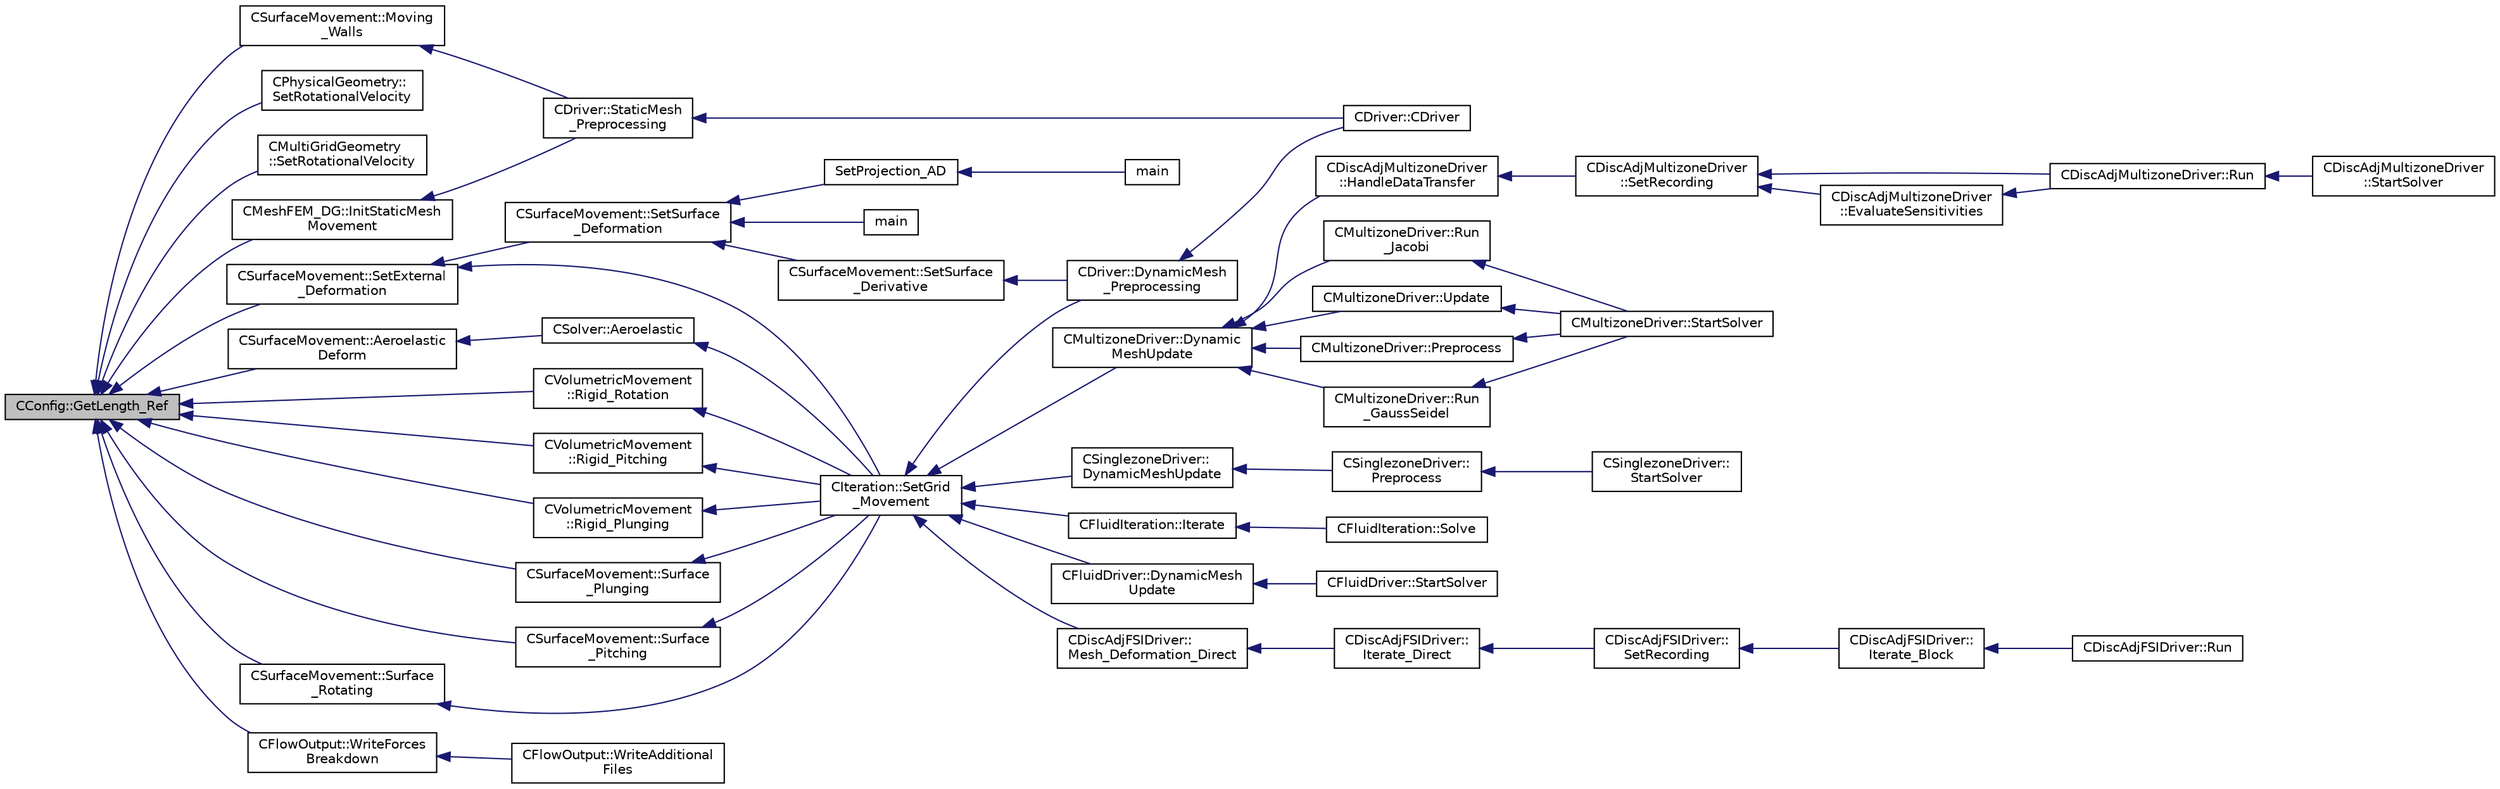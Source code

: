 digraph "CConfig::GetLength_Ref"
{
  edge [fontname="Helvetica",fontsize="10",labelfontname="Helvetica",labelfontsize="10"];
  node [fontname="Helvetica",fontsize="10",shape=record];
  rankdir="LR";
  Node6076 [label="CConfig::GetLength_Ref",height=0.2,width=0.4,color="black", fillcolor="grey75", style="filled", fontcolor="black"];
  Node6076 -> Node6077 [dir="back",color="midnightblue",fontsize="10",style="solid",fontname="Helvetica"];
  Node6077 [label="CMeshFEM_DG::InitStaticMesh\lMovement",height=0.2,width=0.4,color="black", fillcolor="white", style="filled",URL="$class_c_mesh_f_e_m___d_g.html#a8ccc33690aa6200687aee614357ab97d",tooltip="Function to compute the grid velocities for static problems. "];
  Node6077 -> Node6078 [dir="back",color="midnightblue",fontsize="10",style="solid",fontname="Helvetica"];
  Node6078 [label="CDriver::StaticMesh\l_Preprocessing",height=0.2,width=0.4,color="black", fillcolor="white", style="filled",URL="$class_c_driver.html#ac4ac2e6f55c3956cfa44e07e03509112",tooltip="Initiate value for static mesh movement such as the gridVel for the ROTATING frame. "];
  Node6078 -> Node6079 [dir="back",color="midnightblue",fontsize="10",style="solid",fontname="Helvetica"];
  Node6079 [label="CDriver::CDriver",height=0.2,width=0.4,color="black", fillcolor="white", style="filled",URL="$class_c_driver.html#a3fca4a013a6efa9bbb38fe78a86b5f3d",tooltip="Constructor of the class. "];
  Node6076 -> Node6080 [dir="back",color="midnightblue",fontsize="10",style="solid",fontname="Helvetica"];
  Node6080 [label="CPhysicalGeometry::\lSetRotationalVelocity",height=0.2,width=0.4,color="black", fillcolor="white", style="filled",URL="$class_c_physical_geometry.html#a97629b0f182ce81f9dd0b8187d6c5069",tooltip="Set the rotational velocity at each node. "];
  Node6076 -> Node6081 [dir="back",color="midnightblue",fontsize="10",style="solid",fontname="Helvetica"];
  Node6081 [label="CMultiGridGeometry\l::SetRotationalVelocity",height=0.2,width=0.4,color="black", fillcolor="white", style="filled",URL="$class_c_multi_grid_geometry.html#a38bb797133b1ff7554038bd0ce2b6ec1",tooltip="Set the rotational velocity at each grid point on a coarse mesh. "];
  Node6076 -> Node6082 [dir="back",color="midnightblue",fontsize="10",style="solid",fontname="Helvetica"];
  Node6082 [label="CVolumetricMovement\l::Rigid_Rotation",height=0.2,width=0.4,color="black", fillcolor="white", style="filled",URL="$class_c_volumetric_movement.html#a316597f05a787ca1b683aba66214110b",tooltip="Unsteady grid movement using rigid mesh rotation. "];
  Node6082 -> Node6083 [dir="back",color="midnightblue",fontsize="10",style="solid",fontname="Helvetica"];
  Node6083 [label="CIteration::SetGrid\l_Movement",height=0.2,width=0.4,color="black", fillcolor="white", style="filled",URL="$class_c_iteration.html#a7b36785762f6b0c214569b185b858b6c",tooltip="Updates the positions and grid velocities for dynamic meshes between physical time steps..."];
  Node6083 -> Node6084 [dir="back",color="midnightblue",fontsize="10",style="solid",fontname="Helvetica"];
  Node6084 [label="CDriver::DynamicMesh\l_Preprocessing",height=0.2,width=0.4,color="black", fillcolor="white", style="filled",URL="$class_c_driver.html#af585d91d9c08dbddcc2b3e67dd5f5af9",tooltip="GridMovement_Preprocessing. "];
  Node6084 -> Node6079 [dir="back",color="midnightblue",fontsize="10",style="solid",fontname="Helvetica"];
  Node6083 -> Node6085 [dir="back",color="midnightblue",fontsize="10",style="solid",fontname="Helvetica"];
  Node6085 [label="CFluidDriver::DynamicMesh\lUpdate",height=0.2,width=0.4,color="black", fillcolor="white", style="filled",URL="$class_c_fluid_driver.html#a4eee67049f34a1875a42afa470e9f828",tooltip="Perform a dynamic mesh deformation, included grid velocity computation and the update of the multigri..."];
  Node6085 -> Node6086 [dir="back",color="midnightblue",fontsize="10",style="solid",fontname="Helvetica"];
  Node6086 [label="CFluidDriver::StartSolver",height=0.2,width=0.4,color="black", fillcolor="white", style="filled",URL="$class_c_fluid_driver.html#a1c122d5a4b5f562f69a84aef2b8bd6d5",tooltip="Launch the computation for all zones and all physics. "];
  Node6083 -> Node6087 [dir="back",color="midnightblue",fontsize="10",style="solid",fontname="Helvetica"];
  Node6087 [label="CDiscAdjFSIDriver::\lMesh_Deformation_Direct",height=0.2,width=0.4,color="black", fillcolor="white", style="filled",URL="$class_c_disc_adj_f_s_i_driver.html#ad683500d6b3773af342165b1b18f5c59",tooltip="Run a direct mesh deformation. "];
  Node6087 -> Node6088 [dir="back",color="midnightblue",fontsize="10",style="solid",fontname="Helvetica"];
  Node6088 [label="CDiscAdjFSIDriver::\lIterate_Direct",height=0.2,width=0.4,color="black", fillcolor="white", style="filled",URL="$class_c_disc_adj_f_s_i_driver.html#acd9e7f14d860522e48ba2b6db34efd49",tooltip="Iterate the direct solver for recording. "];
  Node6088 -> Node6089 [dir="back",color="midnightblue",fontsize="10",style="solid",fontname="Helvetica"];
  Node6089 [label="CDiscAdjFSIDriver::\lSetRecording",height=0.2,width=0.4,color="black", fillcolor="white", style="filled",URL="$class_c_disc_adj_f_s_i_driver.html#ab07394a77802e469a321ccd1b10cb988",tooltip="Set the recording for a Discrete Adjoint iteration for the FSI problem. "];
  Node6089 -> Node6090 [dir="back",color="midnightblue",fontsize="10",style="solid",fontname="Helvetica"];
  Node6090 [label="CDiscAdjFSIDriver::\lIterate_Block",height=0.2,width=0.4,color="black", fillcolor="white", style="filled",URL="$class_c_disc_adj_f_s_i_driver.html#a84949f139fa795b7d34d6ff77e82eb5c",tooltip="Iterate a certain block for adjoint FSI - may be the whole set of variables or independent and subite..."];
  Node6090 -> Node6091 [dir="back",color="midnightblue",fontsize="10",style="solid",fontname="Helvetica"];
  Node6091 [label="CDiscAdjFSIDriver::Run",height=0.2,width=0.4,color="black", fillcolor="white", style="filled",URL="$class_c_disc_adj_f_s_i_driver.html#a2e965d6e9c4dcfc296077cae225cab21",tooltip="Run a Discrete Adjoint iteration for the FSI problem. "];
  Node6083 -> Node6092 [dir="back",color="midnightblue",fontsize="10",style="solid",fontname="Helvetica"];
  Node6092 [label="CMultizoneDriver::Dynamic\lMeshUpdate",height=0.2,width=0.4,color="black", fillcolor="white", style="filled",URL="$class_c_multizone_driver.html#ad28a95a48e9750237a5e2b1bf2c4aac9",tooltip="Perform a dynamic mesh deformation, included grid velocity computation and the update of the multigri..."];
  Node6092 -> Node6093 [dir="back",color="midnightblue",fontsize="10",style="solid",fontname="Helvetica"];
  Node6093 [label="CDiscAdjMultizoneDriver\l::HandleDataTransfer",height=0.2,width=0.4,color="black", fillcolor="white", style="filled",URL="$class_c_disc_adj_multizone_driver.html#ab33de05a7a1f77dcf60014a4a35dd4f1",tooltip="Transfer data between zones and update grids when required. "];
  Node6093 -> Node6094 [dir="back",color="midnightblue",fontsize="10",style="solid",fontname="Helvetica"];
  Node6094 [label="CDiscAdjMultizoneDriver\l::SetRecording",height=0.2,width=0.4,color="black", fillcolor="white", style="filled",URL="$class_c_disc_adj_multizone_driver.html#a441f8669a04147aacab7df463e1dd021",tooltip="Record one iteration of the primal problem within each zone. "];
  Node6094 -> Node6095 [dir="back",color="midnightblue",fontsize="10",style="solid",fontname="Helvetica"];
  Node6095 [label="CDiscAdjMultizoneDriver::Run",height=0.2,width=0.4,color="black", fillcolor="white", style="filled",URL="$class_c_disc_adj_multizone_driver.html#af996aecdb6d20aa4fc81c9b67295abf5",tooltip="[Overload] Run an discrete adjoint update of all solvers within multiple zones. "];
  Node6095 -> Node6096 [dir="back",color="midnightblue",fontsize="10",style="solid",fontname="Helvetica"];
  Node6096 [label="CDiscAdjMultizoneDriver\l::StartSolver",height=0.2,width=0.4,color="black", fillcolor="white", style="filled",URL="$class_c_disc_adj_multizone_driver.html#a75de0a1a482ceeed4301a384f1515092",tooltip="[Overload] Launch the computation for discrete adjoint multizone problems. "];
  Node6094 -> Node6097 [dir="back",color="midnightblue",fontsize="10",style="solid",fontname="Helvetica"];
  Node6097 [label="CDiscAdjMultizoneDriver\l::EvaluateSensitivities",height=0.2,width=0.4,color="black", fillcolor="white", style="filled",URL="$class_c_disc_adj_multizone_driver.html#ac2789097629674cfb7d4de64954024df",tooltip="Evaluate sensitivites for the current adjoint solution and output files. "];
  Node6097 -> Node6095 [dir="back",color="midnightblue",fontsize="10",style="solid",fontname="Helvetica"];
  Node6092 -> Node6098 [dir="back",color="midnightblue",fontsize="10",style="solid",fontname="Helvetica"];
  Node6098 [label="CMultizoneDriver::Preprocess",height=0.2,width=0.4,color="black", fillcolor="white", style="filled",URL="$class_c_multizone_driver.html#a29c97f0dff69501feb7d5f8fe2670088",tooltip="Preprocess the multizone iteration. "];
  Node6098 -> Node6099 [dir="back",color="midnightblue",fontsize="10",style="solid",fontname="Helvetica"];
  Node6099 [label="CMultizoneDriver::StartSolver",height=0.2,width=0.4,color="black", fillcolor="white", style="filled",URL="$class_c_multizone_driver.html#a03cfc000c383ef0d86d34e1c6aef5ff3",tooltip="[Overload] Launch the computation for multizone problems. "];
  Node6092 -> Node6100 [dir="back",color="midnightblue",fontsize="10",style="solid",fontname="Helvetica"];
  Node6100 [label="CMultizoneDriver::Run\l_GaussSeidel",height=0.2,width=0.4,color="black", fillcolor="white", style="filled",URL="$class_c_multizone_driver.html#a8036223cdbe0c0d4552f17f6bad9189b",tooltip="Run a Block Gauss-Seidel iteration in all physical zones. "];
  Node6100 -> Node6099 [dir="back",color="midnightblue",fontsize="10",style="solid",fontname="Helvetica"];
  Node6092 -> Node6101 [dir="back",color="midnightblue",fontsize="10",style="solid",fontname="Helvetica"];
  Node6101 [label="CMultizoneDriver::Run\l_Jacobi",height=0.2,width=0.4,color="black", fillcolor="white", style="filled",URL="$class_c_multizone_driver.html#a1bf2824daac5a10e8fb7387676eee338",tooltip="Run a Block-Jacobi iteration in all physical zones. "];
  Node6101 -> Node6099 [dir="back",color="midnightblue",fontsize="10",style="solid",fontname="Helvetica"];
  Node6092 -> Node6102 [dir="back",color="midnightblue",fontsize="10",style="solid",fontname="Helvetica"];
  Node6102 [label="CMultizoneDriver::Update",height=0.2,width=0.4,color="black", fillcolor="white", style="filled",URL="$class_c_multizone_driver.html#ac5d960382730c14b035965906cf02cb6",tooltip="Update the dual-time solution within multiple zones. "];
  Node6102 -> Node6099 [dir="back",color="midnightblue",fontsize="10",style="solid",fontname="Helvetica"];
  Node6083 -> Node6103 [dir="back",color="midnightblue",fontsize="10",style="solid",fontname="Helvetica"];
  Node6103 [label="CSinglezoneDriver::\lDynamicMeshUpdate",height=0.2,width=0.4,color="black", fillcolor="white", style="filled",URL="$class_c_singlezone_driver.html#a8cf4c7786b495d459818b656a7f6a357",tooltip="Perform a dynamic mesh deformation, included grid velocity computation and the update of the multigri..."];
  Node6103 -> Node6104 [dir="back",color="midnightblue",fontsize="10",style="solid",fontname="Helvetica"];
  Node6104 [label="CSinglezoneDriver::\lPreprocess",height=0.2,width=0.4,color="black", fillcolor="white", style="filled",URL="$class_c_singlezone_driver.html#adc6587c2d0cd656a4fbdebaf611fbbc8",tooltip="Preprocess the single-zone iteration. "];
  Node6104 -> Node6105 [dir="back",color="midnightblue",fontsize="10",style="solid",fontname="Helvetica"];
  Node6105 [label="CSinglezoneDriver::\lStartSolver",height=0.2,width=0.4,color="black", fillcolor="white", style="filled",URL="$class_c_singlezone_driver.html#a6eb4215f7ee740a6d5edb798110ce44a",tooltip="[Overload] Launch the computation for single-zone problems. "];
  Node6083 -> Node6106 [dir="back",color="midnightblue",fontsize="10",style="solid",fontname="Helvetica"];
  Node6106 [label="CFluidIteration::Iterate",height=0.2,width=0.4,color="black", fillcolor="white", style="filled",URL="$class_c_fluid_iteration.html#ab1379b4cba3d8c893395123fb6030986",tooltip="Perform a single iteration of the fluid system. "];
  Node6106 -> Node6107 [dir="back",color="midnightblue",fontsize="10",style="solid",fontname="Helvetica"];
  Node6107 [label="CFluidIteration::Solve",height=0.2,width=0.4,color="black", fillcolor="white", style="filled",URL="$class_c_fluid_iteration.html#ae22cd342c9c9d2ea5ac3f5103394ff80",tooltip="Iterate the fluid system for a number of Inner_Iter iterations. "];
  Node6076 -> Node6108 [dir="back",color="midnightblue",fontsize="10",style="solid",fontname="Helvetica"];
  Node6108 [label="CVolumetricMovement\l::Rigid_Pitching",height=0.2,width=0.4,color="black", fillcolor="white", style="filled",URL="$class_c_volumetric_movement.html#a9806afa50b53c60376844053db15420c",tooltip="Unsteady pitching grid movement using rigid mesh motion. "];
  Node6108 -> Node6083 [dir="back",color="midnightblue",fontsize="10",style="solid",fontname="Helvetica"];
  Node6076 -> Node6109 [dir="back",color="midnightblue",fontsize="10",style="solid",fontname="Helvetica"];
  Node6109 [label="CVolumetricMovement\l::Rigid_Plunging",height=0.2,width=0.4,color="black", fillcolor="white", style="filled",URL="$class_c_volumetric_movement.html#a886e5096f246aec19af2b98bad3e39b2",tooltip="Unsteady plunging grid movement using rigid mesh motion. "];
  Node6109 -> Node6083 [dir="back",color="midnightblue",fontsize="10",style="solid",fontname="Helvetica"];
  Node6076 -> Node6110 [dir="back",color="midnightblue",fontsize="10",style="solid",fontname="Helvetica"];
  Node6110 [label="CSurfaceMovement::Moving\l_Walls",height=0.2,width=0.4,color="black", fillcolor="white", style="filled",URL="$class_c_surface_movement.html#a0e7916b44ba0f93ff3affe52a2abe930",tooltip="Set the translational/rotational velocity for a moving wall. "];
  Node6110 -> Node6078 [dir="back",color="midnightblue",fontsize="10",style="solid",fontname="Helvetica"];
  Node6076 -> Node6111 [dir="back",color="midnightblue",fontsize="10",style="solid",fontname="Helvetica"];
  Node6111 [label="CSurfaceMovement::Surface\l_Plunging",height=0.2,width=0.4,color="black", fillcolor="white", style="filled",URL="$class_c_surface_movement.html#a46b4020fed71fc432c22eef4c1a3a9bb",tooltip="Computes the displacement of a plunging surface for a dynamic mesh simulation. "];
  Node6111 -> Node6083 [dir="back",color="midnightblue",fontsize="10",style="solid",fontname="Helvetica"];
  Node6076 -> Node6112 [dir="back",color="midnightblue",fontsize="10",style="solid",fontname="Helvetica"];
  Node6112 [label="CSurfaceMovement::Surface\l_Pitching",height=0.2,width=0.4,color="black", fillcolor="white", style="filled",URL="$class_c_surface_movement.html#adc08e64ff18721a8f95486d6e7f11229",tooltip="Computes the displacement of a pitching surface for a dynamic mesh simulation. "];
  Node6112 -> Node6083 [dir="back",color="midnightblue",fontsize="10",style="solid",fontname="Helvetica"];
  Node6076 -> Node6113 [dir="back",color="midnightblue",fontsize="10",style="solid",fontname="Helvetica"];
  Node6113 [label="CSurfaceMovement::Surface\l_Rotating",height=0.2,width=0.4,color="black", fillcolor="white", style="filled",URL="$class_c_surface_movement.html#afe7ab1e988862c31e5ab53ef51b63149",tooltip="Computes the displacement of a rotating surface for a dynamic mesh simulation. "];
  Node6113 -> Node6083 [dir="back",color="midnightblue",fontsize="10",style="solid",fontname="Helvetica"];
  Node6076 -> Node6114 [dir="back",color="midnightblue",fontsize="10",style="solid",fontname="Helvetica"];
  Node6114 [label="CSurfaceMovement::Aeroelastic\lDeform",height=0.2,width=0.4,color="black", fillcolor="white", style="filled",URL="$class_c_surface_movement.html#a3576789424ca6d19f6510d94f832cbb9",tooltip="Unsteady aeroelastic grid movement by deforming the mesh. "];
  Node6114 -> Node6115 [dir="back",color="midnightblue",fontsize="10",style="solid",fontname="Helvetica"];
  Node6115 [label="CSolver::Aeroelastic",height=0.2,width=0.4,color="black", fillcolor="white", style="filled",URL="$class_c_solver.html#af130046f03f282501efef2c117af6ced",tooltip="Prepares and solves the aeroelastic equations. "];
  Node6115 -> Node6083 [dir="back",color="midnightblue",fontsize="10",style="solid",fontname="Helvetica"];
  Node6076 -> Node6116 [dir="back",color="midnightblue",fontsize="10",style="solid",fontname="Helvetica"];
  Node6116 [label="CSurfaceMovement::SetExternal\l_Deformation",height=0.2,width=0.4,color="black", fillcolor="white", style="filled",URL="$class_c_surface_movement.html#a575ff545fe6de6e84fb8fed8e1615edb",tooltip="Set any surface deformationsbased on an input file. "];
  Node6116 -> Node6117 [dir="back",color="midnightblue",fontsize="10",style="solid",fontname="Helvetica"];
  Node6117 [label="CSurfaceMovement::SetSurface\l_Deformation",height=0.2,width=0.4,color="black", fillcolor="white", style="filled",URL="$class_c_surface_movement.html#a23bec9fbe1bcd7f6117100de93381ac3",tooltip="Set the surface/boundary deformation. "];
  Node6117 -> Node6118 [dir="back",color="midnightblue",fontsize="10",style="solid",fontname="Helvetica"];
  Node6118 [label="CSurfaceMovement::SetSurface\l_Derivative",height=0.2,width=0.4,color="black", fillcolor="white", style="filled",URL="$class_c_surface_movement.html#af6aac73d04565bf6e9b81305b66e97e7",tooltip="Set derivatives of the surface/boundary deformation. "];
  Node6118 -> Node6084 [dir="back",color="midnightblue",fontsize="10",style="solid",fontname="Helvetica"];
  Node6117 -> Node6119 [dir="back",color="midnightblue",fontsize="10",style="solid",fontname="Helvetica"];
  Node6119 [label="main",height=0.2,width=0.4,color="black", fillcolor="white", style="filled",URL="$_s_u2___d_e_f_8cpp.html#a0ddf1224851353fc92bfbff6f499fa97"];
  Node6117 -> Node6120 [dir="back",color="midnightblue",fontsize="10",style="solid",fontname="Helvetica"];
  Node6120 [label="SetProjection_AD",height=0.2,width=0.4,color="black", fillcolor="white", style="filled",URL="$_s_u2___d_o_t_8cpp.html#a3fceed882e8eb3d6796c8e8396af7d87",tooltip="Projection of the surface sensitivity using algorithmic differentiation (AD). "];
  Node6120 -> Node6121 [dir="back",color="midnightblue",fontsize="10",style="solid",fontname="Helvetica"];
  Node6121 [label="main",height=0.2,width=0.4,color="black", fillcolor="white", style="filled",URL="$_s_u2___d_o_t_8cpp.html#a0ddf1224851353fc92bfbff6f499fa97"];
  Node6116 -> Node6083 [dir="back",color="midnightblue",fontsize="10",style="solid",fontname="Helvetica"];
  Node6076 -> Node6122 [dir="back",color="midnightblue",fontsize="10",style="solid",fontname="Helvetica"];
  Node6122 [label="CFlowOutput::WriteForces\lBreakdown",height=0.2,width=0.4,color="black", fillcolor="white", style="filled",URL="$class_c_flow_output.html#afacedef2006aa6fcf8c9a312b5f4430c",tooltip="Write the forces breakdown file. "];
  Node6122 -> Node6123 [dir="back",color="midnightblue",fontsize="10",style="solid",fontname="Helvetica"];
  Node6123 [label="CFlowOutput::WriteAdditional\lFiles",height=0.2,width=0.4,color="black", fillcolor="white", style="filled",URL="$class_c_flow_output.html#aaac3fb7b2575967b157c306065ab1ea8",tooltip="Write any additional files defined for the current solver. "];
}
